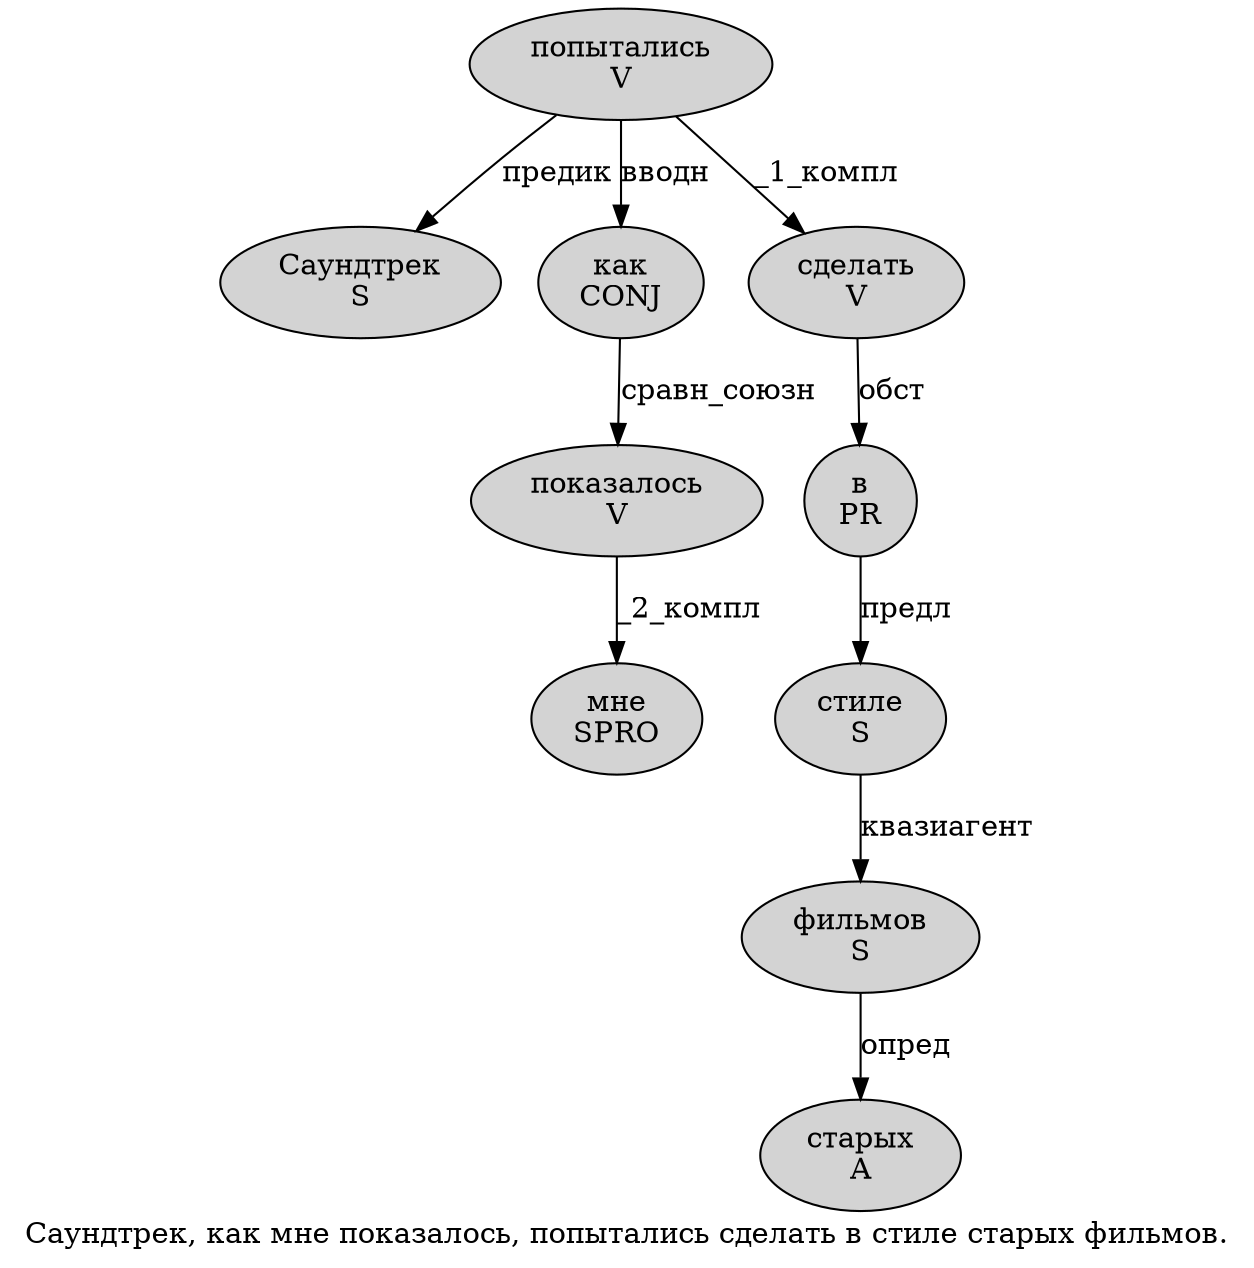 digraph SENTENCE_4657 {
	graph [label="Саундтрек, как мне показалось, попытались сделать в стиле старых фильмов."]
	node [style=filled]
		0 [label="Саундтрек
S" color="" fillcolor=lightgray penwidth=1 shape=ellipse]
		2 [label="как
CONJ" color="" fillcolor=lightgray penwidth=1 shape=ellipse]
		3 [label="мне
SPRO" color="" fillcolor=lightgray penwidth=1 shape=ellipse]
		4 [label="показалось
V" color="" fillcolor=lightgray penwidth=1 shape=ellipse]
		6 [label="попытались
V" color="" fillcolor=lightgray penwidth=1 shape=ellipse]
		7 [label="сделать
V" color="" fillcolor=lightgray penwidth=1 shape=ellipse]
		8 [label="в
PR" color="" fillcolor=lightgray penwidth=1 shape=ellipse]
		9 [label="стиле
S" color="" fillcolor=lightgray penwidth=1 shape=ellipse]
		10 [label="старых
A" color="" fillcolor=lightgray penwidth=1 shape=ellipse]
		11 [label="фильмов
S" color="" fillcolor=lightgray penwidth=1 shape=ellipse]
			7 -> 8 [label="обст"]
			6 -> 0 [label="предик"]
			6 -> 2 [label="вводн"]
			6 -> 7 [label="_1_компл"]
			4 -> 3 [label="_2_компл"]
			11 -> 10 [label="опред"]
			9 -> 11 [label="квазиагент"]
			8 -> 9 [label="предл"]
			2 -> 4 [label="сравн_союзн"]
}